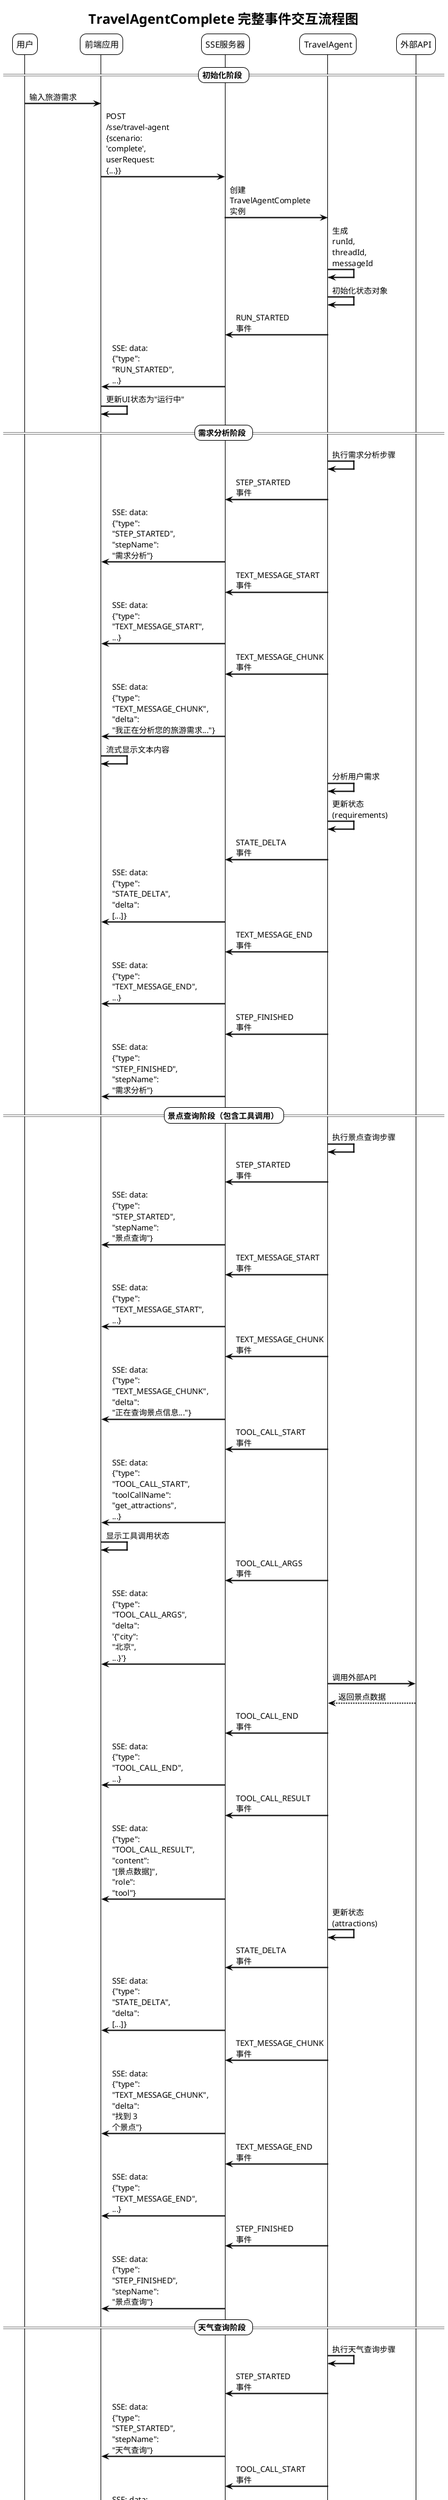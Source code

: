 @startuml TravelAgentComplete完整事件交互流程

!theme plain
skinparam backgroundColor #FFFFFF
skinparam sequenceArrowThickness 2
skinparam roundcorner 20
skinparam maxmessagesize 60

title TravelAgentComplete 完整事件交互流程图

participant "用户" as User
participant "前端应用" as Frontend
participant "SSE服务器" as Server
participant "TravelAgent" as Agent
participant "外部API" as API

== 初始化阶段 ==
User -> Frontend: 输入旅游需求
Frontend -> Server: POST /sse/travel-agent\n{scenario: 'complete', userRequest: {...}}
Server -> Agent: 创建 TravelAgentComplete 实例
Agent -> Agent: 生成 runId, threadId, messageId
Agent -> Agent: 初始化状态对象
Agent -> Server: RUN_STARTED 事件
Server -> Frontend: SSE: data: {"type": "RUN_STARTED", ...}
Frontend -> Frontend: 更新UI状态为"运行中"

== 需求分析阶段 ==
Agent -> Agent: 执行需求分析步骤
Agent -> Server: STEP_STARTED 事件
Server -> Frontend: SSE: data: {"type": "STEP_STARTED", "stepName": "需求分析"}

Agent -> Server: TEXT_MESSAGE_START 事件
Server -> Frontend: SSE: data: {"type": "TEXT_MESSAGE_START", ...}

Agent -> Server: TEXT_MESSAGE_CHUNK 事件
Server -> Frontend: SSE: data: {"type": "TEXT_MESSAGE_CHUNK", "delta": "我正在分析您的旅游需求..."}
Frontend -> Frontend: 流式显示文本内容

Agent -> Agent: 分析用户需求
Agent -> Agent: 更新状态 (requirements)
Agent -> Server: STATE_DELTA 事件
Server -> Frontend: SSE: data: {"type": "STATE_DELTA", "delta": [...]}

Agent -> Server: TEXT_MESSAGE_END 事件
Server -> Frontend: SSE: data: {"type": "TEXT_MESSAGE_END", ...}

Agent -> Server: STEP_FINISHED 事件
Server -> Frontend: SSE: data: {"type": "STEP_FINISHED", "stepName": "需求分析"}

== 景点查询阶段（包含工具调用）==
Agent -> Agent: 执行景点查询步骤
Agent -> Server: STEP_STARTED 事件
Server -> Frontend: SSE: data: {"type": "STEP_STARTED", "stepName": "景点查询"}

Agent -> Server: TEXT_MESSAGE_START 事件
Server -> Frontend: SSE: data: {"type": "TEXT_MESSAGE_START", ...}

Agent -> Server: TEXT_MESSAGE_CHUNK 事件
Server -> Frontend: SSE: data: {"type": "TEXT_MESSAGE_CHUNK", "delta": "正在查询景点信息..."}

Agent -> Server: TOOL_CALL_START 事件
Server -> Frontend: SSE: data: {"type": "TOOL_CALL_START", "toolCallName": "get_attractions", ...}
Frontend -> Frontend: 显示工具调用状态

Agent -> Server: TOOL_CALL_ARGS 事件
Server -> Frontend: SSE: data: {"type": "TOOL_CALL_ARGS", "delta": '{"city": "北京", ...}'}

Agent -> API: 调用外部API
API --> Agent: 返回景点数据

Agent -> Server: TOOL_CALL_END 事件
Server -> Frontend: SSE: data: {"type": "TOOL_CALL_END", ...}

Agent -> Server: TOOL_CALL_RESULT 事件
Server -> Frontend: SSE: data: {"type": "TOOL_CALL_RESULT", "content": "[景点数据]", "role": "tool"}

Agent -> Agent: 更新状态 (attractions)
Agent -> Server: STATE_DELTA 事件
Server -> Frontend: SSE: data: {"type": "STATE_DELTA", "delta": [...]}

Agent -> Server: TEXT_MESSAGE_CHUNK 事件
Server -> Frontend: SSE: data: {"type": "TEXT_MESSAGE_CHUNK", "delta": "找到 3 个景点"}

Agent -> Server: TEXT_MESSAGE_END 事件
Server -> Frontend: SSE: data: {"type": "TEXT_MESSAGE_END", ...}

Agent -> Server: STEP_FINISHED 事件
Server -> Frontend: SSE: data: {"type": "STEP_FINISHED", "stepName": "景点查询"}

== 天气查询阶段 ==
Agent -> Agent: 执行天气查询步骤
Agent -> Server: STEP_STARTED 事件
Server -> Frontend: SSE: data: {"type": "STEP_STARTED", "stepName": "天气查询"}

Agent -> Server: TOOL_CALL_START 事件
Server -> Frontend: SSE: data: {"type": "TOOL_CALL_START", "toolCallName": "get_weather", ...}

Agent -> API: 调用天气API
API --> Agent: 返回天气数据

Agent -> Server: TOOL_CALL_END 事件
Server -> Frontend: SSE: data: {"type": "TOOL_CALL_END", ...}

Agent -> Server: TOOL_CALL_RESULT 事件
Server -> Frontend: SSE: data: {"type": "TOOL_CALL_RESULT", "content": "[天气数据]", "role": "tool"}

Agent -> Agent: 更新状态 (weather)
Agent -> Server: STATE_DELTA 事件
Server -> Frontend: SSE: data: {"type": "STATE_DELTA", "delta": [...]}

Agent -> Server: STEP_FINISHED 事件
Server -> Frontend: SSE: data: {"type": "STEP_FINISHED", "stepName": "天气查询"}

== 路线规划阶段 ==
Agent -> Agent: 执行路线规划步骤
Agent -> Server: STEP_STARTED 事件
Server -> Frontend: SSE: data: {"type": "STEP_STARTED", "stepName": "路线规划"}

Agent -> Server: TEXT_MESSAGE_START 事件
Server -> Frontend: SSE: data: {"type": "TEXT_MESSAGE_START", ...}

Agent -> Agent: 生成行程安排
Agent -> Agent: 更新状态 (currentItinerary)

loop 分块发送行程内容
    Agent -> Server: TEXT_MESSAGE_CHUNK 事件
    Server -> Frontend: SSE: data: {"type": "TEXT_MESSAGE_CHUNK", "delta": "**第1天行程：**"}
    Frontend -> Frontend: 流式显示行程内容
    
    Agent -> Server: TEXT_MESSAGE_CHUNK 事件
    Server -> Frontend: SSE: data: {"type": "TEXT_MESSAGE_CHUNK", "delta": "- 故宫博物院"}
    
    Agent -> Server: TEXT_MESSAGE_CHUNK 事件
    Server -> Frontend: SSE: data: {"type": "TEXT_MESSAGE_CHUNK", "delta": "- 天安门广场"}
end

Agent -> Server: STATE_DELTA 事件
Server -> Frontend: SSE: data: {"type": "STATE_DELTA", "delta": [...]}

Agent -> Server: TEXT_MESSAGE_END 事件
Server -> Frontend: SSE: data: {"type": "TEXT_MESSAGE_END", ...}

Agent -> Server: STEP_FINISHED 事件
Server -> Frontend: SSE: data: {"type": "STEP_FINISHED", "stepName": "路线规划"}

== 预算计算阶段 ==
Agent -> Agent: 执行预算计算步骤
Agent -> Server: STEP_STARTED 事件
Server -> Frontend: SSE: data: {"type": "STEP_STARTED", "stepName": "预算计算"}

Agent -> Server: TOOL_CALL_START 事件
Server -> Frontend: SSE: data: {"type": "TOOL_CALL_START", "toolCallName": "calculate_budget", ...}

Agent -> API: 调用预算计算API
API --> Agent: 返回预算数据

Agent -> Server: TOOL_CALL_END 事件
Server -> Frontend: SSE: data: {"type": "TOOL_CALL_END", ...}

Agent -> Server: TOOL_CALL_RESULT 事件
Server -> Frontend: SSE: data: {"type": "TOOL_CALL_RESULT", "content": "[预算数据]", "role": "tool"}

Agent -> Agent: 更新状态 (budget)
Agent -> Server: STATE_DELTA 事件
Server -> Frontend: SSE: data: {"type": "STATE_DELTA", "delta": [...]}

Agent -> Server: STEP_FINISHED 事件
Server -> Frontend: SSE: data: {"type": "STEP_FINISHED", "stepName": "预算计算"}

== 用户交互阶段 ==
Agent -> Agent: 检查是否需要用户确认
alt 需要用户确认
    Agent -> Server: CUSTOM 事件 (input_request)
    Server -> Frontend: SSE: data: {"type": "CUSTOM", "name": "input_request", "value": {...}}
    Frontend -> Frontend: 显示用户选择界面
    
    Agent -> Server: CUSTOM 事件 (stream_pause)
    Server -> Frontend: SSE: data: {"type": "CUSTOM", "name": "stream_pause", "value": {...}}
    Frontend -> Frontend: 暂停事件流，等待用户输入
    
    Agent -> Agent: 更新状态 (pendingUserInput: true)
    Agent -> Server: STATE_DELTA 事件
    Server -> Frontend: SSE: data: {"type": "STATE_DELTA", "delta": [...]}
    
    note over Agent, Server: 流暂停，等待用户输入
end

== 用户输入继续处理 ==
User -> Frontend: 选择"确认并预订"
Frontend -> Server: POST /sse/travel-agent/continue\n{requestId: "...", userInput: "确认并预订"}

Server -> Agent: 获取存储的agent实例
Agent -> Server: CUSTOM 事件 (stream_resume)
Server -> Frontend: SSE: data: {"type": "CUSTOM", "name": "stream_resume", "value": {...}}

Agent -> Agent: 更新状态 (pendingUserInput: false)
Agent -> Server: STATE_DELTA 事件
Server -> Frontend: SSE: data: {"type": "STATE_DELTA", "delta": [...]}

Agent -> Agent: 执行预订确认步骤
Agent -> Server: STEP_STARTED 事件
Server -> Frontend: SSE: data: {"type": "STEP_STARTED", "stepName": "预订确认"}

Agent -> Server: TOOL_CALL_START 事件
Server -> Frontend: SSE: data: {"type": "TOOL_CALL_START", "toolCallName": "create_booking", ...}

Agent -> API: 调用预订API
API --> Agent: 返回预订结果

Agent -> Server: TOOL_CALL_END 事件
Server -> Frontend: SSE: data: {"type": "TOOL_CALL_END", ...}

Agent -> Server: TOOL_CALL_RESULT 事件
Server -> Frontend: SSE: data: {"type": "TOOL_CALL_RESULT", "content": "[预订结果]", "role": "tool"}

Agent -> Server: TEXT_MESSAGE_START 事件
Server -> Frontend: SSE: data: {"type": "TEXT_MESSAGE_START", ...}

Agent -> Server: TEXT_MESSAGE_CHUNK 事件
Server -> Frontend: SSE: data: {"type": "TEXT_MESSAGE_CHUNK", "delta": "预订成功！您的行程已确认。"}

Agent -> Server: TEXT_MESSAGE_END 事件
Server -> Frontend: SSE: data: {"type": "TEXT_MESSAGE_END", ...}

Agent -> Server: STEP_FINISHED 事件
Server -> Frontend: SSE: data: {"type": "STEP_FINISHED", "stepName": "预订确认"}

== 完成阶段 ==
Agent -> Agent: 执行行程总结步骤
Agent -> Server: STEP_STARTED 事件
Server -> Frontend: SSE: data: {"type": "STEP_STARTED", "stepName": "行程总结"}

Agent -> Server: TEXT_MESSAGE_START 事件
Server -> Frontend: SSE: data: {"type": "TEXT_MESSAGE_START", ...}

loop 发送预算总结
    Agent -> Server: TEXT_MESSAGE_CHUNK 事件
    Server -> Frontend: SSE: data: {"type": "TEXT_MESSAGE_CHUNK", "delta": "**预算总结：**"}
    
    Agent -> Server: TEXT_MESSAGE_CHUNK 事件
    Server -> Frontend: SSE: data: {"type": "TEXT_MESSAGE_CHUNK", "delta": "- 景点门票：275元"}
    
    Agent -> Server: TEXT_MESSAGE_CHUNK 事件
    Server -> Frontend: SSE: data: {"type": "TEXT_MESSAGE_CHUNK", "delta": "- 住宿费用：600元"}
    
    Agent -> Server: TEXT_MESSAGE_CHUNK 事件
    Server -> Frontend: SSE: data: {"type": "TEXT_MESSAGE_CHUNK", "delta": "- **总计：1250元**"}
end

loop 发送温馨提示
    Agent -> Server: TEXT_MESSAGE_CHUNK 事件
    Server -> Frontend: SSE: data: {"type": "TEXT_MESSAGE_CHUNK", "delta": "**温馨提示：**"}
    
    Agent -> Server: TEXT_MESSAGE_CHUNK 事件
    Server -> Frontend: SSE: data: {"type": "TEXT_MESSAGE_CHUNK", "delta": "1. 建议提前在网上预订故宫门票"}
end

Agent -> Server: TEXT_MESSAGE_END 事件
Server -> Frontend: SSE: data: {"type": "TEXT_MESSAGE_END", ...}

Agent -> Server: STEP_FINISHED 事件
Server -> Frontend: SSE: data: {"type": "STEP_FINISHED", "stepName": "行程总结"}

Agent -> Server: MESSAGES_SNAPSHOT 事件
Server -> Frontend: SSE: data: {"type": "MESSAGES_SNAPSHOT", "messages": [...]}

Agent -> Server: RUN_FINISHED 事件
Server -> Frontend: SSE: data: {"type": "RUN_FINISHED", "result": {...}}
Frontend -> Frontend: 更新UI状态为"完成"

@enduml 